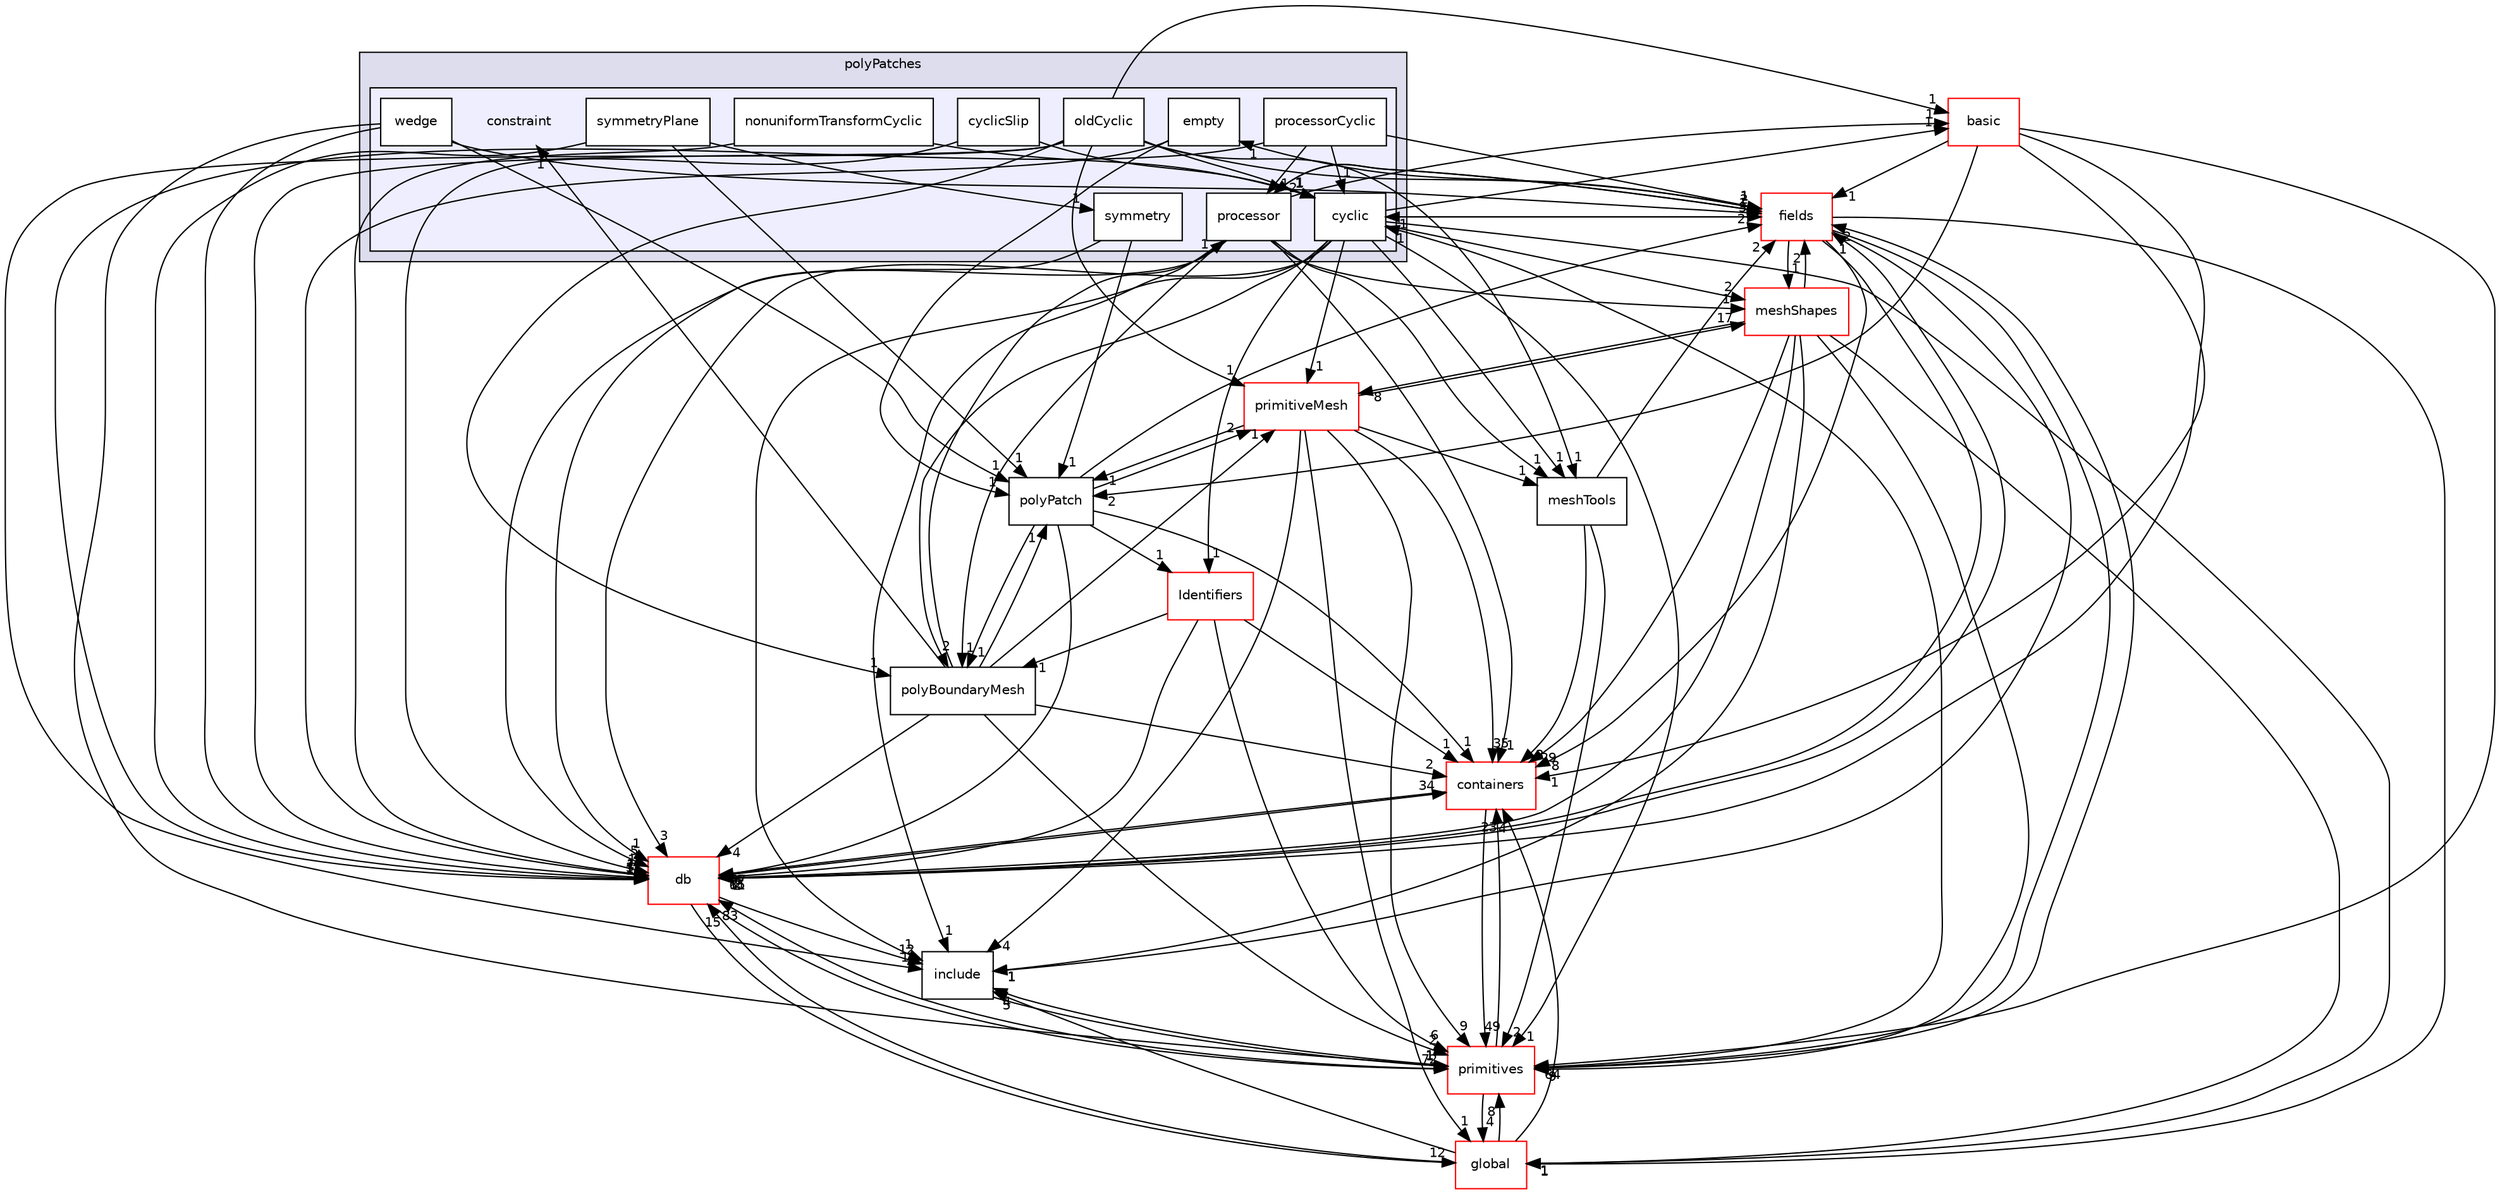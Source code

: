 digraph "src/OpenFOAM/meshes/polyMesh/polyPatches/constraint" {
  bgcolor=transparent;
  compound=true
  node [ fontsize="10", fontname="Helvetica"];
  edge [ labelfontsize="10", labelfontname="Helvetica"];
  subgraph clusterdir_67ffeba79fe92b46a9460556346ffbde {
    graph [ bgcolor="#ddddee", pencolor="black", label="polyPatches" fontname="Helvetica", fontsize="10", URL="dir_67ffeba79fe92b46a9460556346ffbde.html"]
  subgraph clusterdir_09b4360db181b1c37726382a34e0210b {
    graph [ bgcolor="#eeeeff", pencolor="black", label="" URL="dir_09b4360db181b1c37726382a34e0210b.html"];
    dir_09b4360db181b1c37726382a34e0210b [shape=plaintext label="constraint"];
    dir_f10e1feb71bd2aac359683c9b11c6603 [shape=box label="cyclic" color="black" fillcolor="white" style="filled" URL="dir_f10e1feb71bd2aac359683c9b11c6603.html"];
    dir_d4fe226ff96edcf70561bfa24c4ace15 [shape=box label="cyclicSlip" color="black" fillcolor="white" style="filled" URL="dir_d4fe226ff96edcf70561bfa24c4ace15.html"];
    dir_7890ffd8f4f3229d192ac3c4734f0943 [shape=box label="empty" color="black" fillcolor="white" style="filled" URL="dir_7890ffd8f4f3229d192ac3c4734f0943.html"];
    dir_814190d816de550f42933f35121b9cb0 [shape=box label="nonuniformTransformCyclic" color="black" fillcolor="white" style="filled" URL="dir_814190d816de550f42933f35121b9cb0.html"];
    dir_58bc3b04d5464f902c0523f82edaa51b [shape=box label="oldCyclic" color="black" fillcolor="white" style="filled" URL="dir_58bc3b04d5464f902c0523f82edaa51b.html"];
    dir_3a2dac8f5edfcbb51e89f7f5533efae4 [shape=box label="processor" color="black" fillcolor="white" style="filled" URL="dir_3a2dac8f5edfcbb51e89f7f5533efae4.html"];
    dir_6ba939b8d6b807750a04b88f788ccce4 [shape=box label="processorCyclic" color="black" fillcolor="white" style="filled" URL="dir_6ba939b8d6b807750a04b88f788ccce4.html"];
    dir_6417766943dce6d55f91303357870aa2 [shape=box label="symmetry" color="black" fillcolor="white" style="filled" URL="dir_6417766943dce6d55f91303357870aa2.html"];
    dir_087b55b3720b4a5ef228a02a17b5d58b [shape=box label="symmetryPlane" color="black" fillcolor="white" style="filled" URL="dir_087b55b3720b4a5ef228a02a17b5d58b.html"];
    dir_9a00d1b09d61dbb3933f83a0b757f128 [shape=box label="wedge" color="black" fillcolor="white" style="filled" URL="dir_9a00d1b09d61dbb3933f83a0b757f128.html"];
  }
  }
  dir_c9c78bb8b3facc20391427dbd62674be [shape=box label="basic" color="red" URL="dir_c9c78bb8b3facc20391427dbd62674be.html"];
  dir_962442b8f989d5529fab5e0f0e4ffb74 [shape=box label="fields" color="red" URL="dir_962442b8f989d5529fab5e0f0e4ffb74.html"];
  dir_19d0872053bde092be81d7fe3f56cbf7 [shape=box label="containers" color="red" URL="dir_19d0872053bde092be81d7fe3f56cbf7.html"];
  dir_69df57964460ad28b76ac09933bf52c8 [shape=box label="polyBoundaryMesh" URL="dir_69df57964460ad28b76ac09933bf52c8.html"];
  dir_e00799da7fb4d299a4bc01389c26736d [shape=box label="polyPatch" URL="dir_e00799da7fb4d299a4bc01389c26736d.html"];
  dir_d498992fb7d3f293d898bf6d3a4df869 [shape=box label="primitiveMesh" color="red" URL="dir_d498992fb7d3f293d898bf6d3a4df869.html"];
  dir_63c634f7a7cfd679ac26c67fb30fc32f [shape=box label="db" color="red" URL="dir_63c634f7a7cfd679ac26c67fb30fc32f.html"];
  dir_fa020d1bff9bcecc84fa7b07f71b0284 [shape=box label="meshTools" URL="dir_fa020d1bff9bcecc84fa7b07f71b0284.html"];
  dir_8583492183f4d27c76555f8f333dd07b [shape=box label="global" color="red" URL="dir_8583492183f4d27c76555f8f333dd07b.html"];
  dir_3e50f45338116b169052b428016851aa [shape=box label="primitives" color="red" URL="dir_3e50f45338116b169052b428016851aa.html"];
  dir_b8e2732bc99f8fb2a379dad81aa6030e [shape=box label="meshShapes" color="red" URL="dir_b8e2732bc99f8fb2a379dad81aa6030e.html"];
  dir_e954e9f5966bc1c681a414ec8bd0ee15 [shape=box label="include" URL="dir_e954e9f5966bc1c681a414ec8bd0ee15.html"];
  dir_162c770ecfd5d3d84e768ef2f1993e65 [shape=box label="Identifiers" color="red" URL="dir_162c770ecfd5d3d84e768ef2f1993e65.html"];
  dir_58bc3b04d5464f902c0523f82edaa51b->dir_c9c78bb8b3facc20391427dbd62674be [headlabel="1", labeldistance=1.5 headhref="dir_002291_002283.html"];
  dir_58bc3b04d5464f902c0523f82edaa51b->dir_962442b8f989d5529fab5e0f0e4ffb74 [headlabel="1", labeldistance=1.5 headhref="dir_002291_002020.html"];
  dir_58bc3b04d5464f902c0523f82edaa51b->dir_69df57964460ad28b76ac09933bf52c8 [headlabel="1", labeldistance=1.5 headhref="dir_002291_002279.html"];
  dir_58bc3b04d5464f902c0523f82edaa51b->dir_d498992fb7d3f293d898bf6d3a4df869 [headlabel="1", labeldistance=1.5 headhref="dir_002291_002308.html"];
  dir_58bc3b04d5464f902c0523f82edaa51b->dir_63c634f7a7cfd679ac26c67fb30fc32f [headlabel="3", labeldistance=1.5 headhref="dir_002291_001952.html"];
  dir_58bc3b04d5464f902c0523f82edaa51b->dir_fa020d1bff9bcecc84fa7b07f71b0284 [headlabel="1", labeldistance=1.5 headhref="dir_002291_002247.html"];
  dir_58bc3b04d5464f902c0523f82edaa51b->dir_e954e9f5966bc1c681a414ec8bd0ee15 [headlabel="1", labeldistance=1.5 headhref="dir_002291_002117.html"];
  dir_58bc3b04d5464f902c0523f82edaa51b->dir_f10e1feb71bd2aac359683c9b11c6603 [headlabel="1", labeldistance=1.5 headhref="dir_002291_002287.html"];
  dir_c9c78bb8b3facc20391427dbd62674be->dir_962442b8f989d5529fab5e0f0e4ffb74 [headlabel="1", labeldistance=1.5 headhref="dir_002283_002020.html"];
  dir_c9c78bb8b3facc20391427dbd62674be->dir_19d0872053bde092be81d7fe3f56cbf7 [headlabel="1", labeldistance=1.5 headhref="dir_002283_001901.html"];
  dir_c9c78bb8b3facc20391427dbd62674be->dir_e00799da7fb4d299a4bc01389c26736d [headlabel="2", labeldistance=1.5 headhref="dir_002283_002299.html"];
  dir_c9c78bb8b3facc20391427dbd62674be->dir_63c634f7a7cfd679ac26c67fb30fc32f [headlabel="2", labeldistance=1.5 headhref="dir_002283_001952.html"];
  dir_c9c78bb8b3facc20391427dbd62674be->dir_3e50f45338116b169052b428016851aa [headlabel="1", labeldistance=1.5 headhref="dir_002283_002324.html"];
  dir_962442b8f989d5529fab5e0f0e4ffb74->dir_19d0872053bde092be81d7fe3f56cbf7 [headlabel="8", labeldistance=1.5 headhref="dir_002020_001901.html"];
  dir_962442b8f989d5529fab5e0f0e4ffb74->dir_63c634f7a7cfd679ac26c67fb30fc32f [headlabel="61", labeldistance=1.5 headhref="dir_002020_001952.html"];
  dir_962442b8f989d5529fab5e0f0e4ffb74->dir_8583492183f4d27c76555f8f333dd07b [headlabel="1", labeldistance=1.5 headhref="dir_002020_002096.html"];
  dir_962442b8f989d5529fab5e0f0e4ffb74->dir_3e50f45338116b169052b428016851aa [headlabel="64", labeldistance=1.5 headhref="dir_002020_002324.html"];
  dir_962442b8f989d5529fab5e0f0e4ffb74->dir_b8e2732bc99f8fb2a379dad81aa6030e [headlabel="1", labeldistance=1.5 headhref="dir_002020_002237.html"];
  dir_962442b8f989d5529fab5e0f0e4ffb74->dir_3a2dac8f5edfcbb51e89f7f5533efae4 [headlabel="2", labeldistance=1.5 headhref="dir_002020_002292.html"];
  dir_962442b8f989d5529fab5e0f0e4ffb74->dir_e954e9f5966bc1c681a414ec8bd0ee15 [headlabel="1", labeldistance=1.5 headhref="dir_002020_002117.html"];
  dir_962442b8f989d5529fab5e0f0e4ffb74->dir_7890ffd8f4f3229d192ac3c4734f0943 [headlabel="1", labeldistance=1.5 headhref="dir_002020_002289.html"];
  dir_962442b8f989d5529fab5e0f0e4ffb74->dir_f10e1feb71bd2aac359683c9b11c6603 [headlabel="1", labeldistance=1.5 headhref="dir_002020_002287.html"];
  dir_19d0872053bde092be81d7fe3f56cbf7->dir_63c634f7a7cfd679ac26c67fb30fc32f [headlabel="57", labeldistance=1.5 headhref="dir_001901_001952.html"];
  dir_19d0872053bde092be81d7fe3f56cbf7->dir_3e50f45338116b169052b428016851aa [headlabel="49", labeldistance=1.5 headhref="dir_001901_002324.html"];
  dir_9a00d1b09d61dbb3933f83a0b757f128->dir_962442b8f989d5529fab5e0f0e4ffb74 [headlabel="1", labeldistance=1.5 headhref="dir_002296_002020.html"];
  dir_9a00d1b09d61dbb3933f83a0b757f128->dir_e00799da7fb4d299a4bc01389c26736d [headlabel="1", labeldistance=1.5 headhref="dir_002296_002299.html"];
  dir_9a00d1b09d61dbb3933f83a0b757f128->dir_63c634f7a7cfd679ac26c67fb30fc32f [headlabel="1", labeldistance=1.5 headhref="dir_002296_001952.html"];
  dir_9a00d1b09d61dbb3933f83a0b757f128->dir_3e50f45338116b169052b428016851aa [headlabel="1", labeldistance=1.5 headhref="dir_002296_002324.html"];
  dir_69df57964460ad28b76ac09933bf52c8->dir_19d0872053bde092be81d7fe3f56cbf7 [headlabel="2", labeldistance=1.5 headhref="dir_002279_001901.html"];
  dir_69df57964460ad28b76ac09933bf52c8->dir_e00799da7fb4d299a4bc01389c26736d [headlabel="1", labeldistance=1.5 headhref="dir_002279_002299.html"];
  dir_69df57964460ad28b76ac09933bf52c8->dir_d498992fb7d3f293d898bf6d3a4df869 [headlabel="1", labeldistance=1.5 headhref="dir_002279_002308.html"];
  dir_69df57964460ad28b76ac09933bf52c8->dir_09b4360db181b1c37726382a34e0210b [headlabel="1", labeldistance=1.5 headhref="dir_002279_002286.html"];
  dir_69df57964460ad28b76ac09933bf52c8->dir_63c634f7a7cfd679ac26c67fb30fc32f [headlabel="4", labeldistance=1.5 headhref="dir_002279_001952.html"];
  dir_69df57964460ad28b76ac09933bf52c8->dir_3e50f45338116b169052b428016851aa [headlabel="2", labeldistance=1.5 headhref="dir_002279_002324.html"];
  dir_69df57964460ad28b76ac09933bf52c8->dir_3a2dac8f5edfcbb51e89f7f5533efae4 [headlabel="1", labeldistance=1.5 headhref="dir_002279_002292.html"];
  dir_e00799da7fb4d299a4bc01389c26736d->dir_962442b8f989d5529fab5e0f0e4ffb74 [headlabel="2", labeldistance=1.5 headhref="dir_002299_002020.html"];
  dir_e00799da7fb4d299a4bc01389c26736d->dir_19d0872053bde092be81d7fe3f56cbf7 [headlabel="1", labeldistance=1.5 headhref="dir_002299_001901.html"];
  dir_e00799da7fb4d299a4bc01389c26736d->dir_69df57964460ad28b76ac09933bf52c8 [headlabel="1", labeldistance=1.5 headhref="dir_002299_002279.html"];
  dir_e00799da7fb4d299a4bc01389c26736d->dir_d498992fb7d3f293d898bf6d3a4df869 [headlabel="2", labeldistance=1.5 headhref="dir_002299_002308.html"];
  dir_e00799da7fb4d299a4bc01389c26736d->dir_63c634f7a7cfd679ac26c67fb30fc32f [headlabel="6", labeldistance=1.5 headhref="dir_002299_001952.html"];
  dir_e00799da7fb4d299a4bc01389c26736d->dir_162c770ecfd5d3d84e768ef2f1993e65 [headlabel="1", labeldistance=1.5 headhref="dir_002299_002231.html"];
  dir_d498992fb7d3f293d898bf6d3a4df869->dir_19d0872053bde092be81d7fe3f56cbf7 [headlabel="35", labeldistance=1.5 headhref="dir_002308_001901.html"];
  dir_d498992fb7d3f293d898bf6d3a4df869->dir_e00799da7fb4d299a4bc01389c26736d [headlabel="1", labeldistance=1.5 headhref="dir_002308_002299.html"];
  dir_d498992fb7d3f293d898bf6d3a4df869->dir_fa020d1bff9bcecc84fa7b07f71b0284 [headlabel="1", labeldistance=1.5 headhref="dir_002308_002247.html"];
  dir_d498992fb7d3f293d898bf6d3a4df869->dir_8583492183f4d27c76555f8f333dd07b [headlabel="1", labeldistance=1.5 headhref="dir_002308_002096.html"];
  dir_d498992fb7d3f293d898bf6d3a4df869->dir_3e50f45338116b169052b428016851aa [headlabel="9", labeldistance=1.5 headhref="dir_002308_002324.html"];
  dir_d498992fb7d3f293d898bf6d3a4df869->dir_b8e2732bc99f8fb2a379dad81aa6030e [headlabel="17", labeldistance=1.5 headhref="dir_002308_002237.html"];
  dir_d498992fb7d3f293d898bf6d3a4df869->dir_e954e9f5966bc1c681a414ec8bd0ee15 [headlabel="4", labeldistance=1.5 headhref="dir_002308_002117.html"];
  dir_6417766943dce6d55f91303357870aa2->dir_e00799da7fb4d299a4bc01389c26736d [headlabel="1", labeldistance=1.5 headhref="dir_002294_002299.html"];
  dir_6417766943dce6d55f91303357870aa2->dir_63c634f7a7cfd679ac26c67fb30fc32f [headlabel="1", labeldistance=1.5 headhref="dir_002294_001952.html"];
  dir_63c634f7a7cfd679ac26c67fb30fc32f->dir_962442b8f989d5529fab5e0f0e4ffb74 [headlabel="1", labeldistance=1.5 headhref="dir_001952_002020.html"];
  dir_63c634f7a7cfd679ac26c67fb30fc32f->dir_19d0872053bde092be81d7fe3f56cbf7 [headlabel="34", labeldistance=1.5 headhref="dir_001952_001901.html"];
  dir_63c634f7a7cfd679ac26c67fb30fc32f->dir_8583492183f4d27c76555f8f333dd07b [headlabel="12", labeldistance=1.5 headhref="dir_001952_002096.html"];
  dir_63c634f7a7cfd679ac26c67fb30fc32f->dir_3e50f45338116b169052b428016851aa [headlabel="72", labeldistance=1.5 headhref="dir_001952_002324.html"];
  dir_63c634f7a7cfd679ac26c67fb30fc32f->dir_e954e9f5966bc1c681a414ec8bd0ee15 [headlabel="12", labeldistance=1.5 headhref="dir_001952_002117.html"];
  dir_087b55b3720b4a5ef228a02a17b5d58b->dir_e00799da7fb4d299a4bc01389c26736d [headlabel="1", labeldistance=1.5 headhref="dir_002295_002299.html"];
  dir_087b55b3720b4a5ef228a02a17b5d58b->dir_6417766943dce6d55f91303357870aa2 [headlabel="1", labeldistance=1.5 headhref="dir_002295_002294.html"];
  dir_087b55b3720b4a5ef228a02a17b5d58b->dir_63c634f7a7cfd679ac26c67fb30fc32f [headlabel="1", labeldistance=1.5 headhref="dir_002295_001952.html"];
  dir_fa020d1bff9bcecc84fa7b07f71b0284->dir_962442b8f989d5529fab5e0f0e4ffb74 [headlabel="2", labeldistance=1.5 headhref="dir_002247_002020.html"];
  dir_fa020d1bff9bcecc84fa7b07f71b0284->dir_19d0872053bde092be81d7fe3f56cbf7 [headlabel="3", labeldistance=1.5 headhref="dir_002247_001901.html"];
  dir_fa020d1bff9bcecc84fa7b07f71b0284->dir_3e50f45338116b169052b428016851aa [headlabel="2", labeldistance=1.5 headhref="dir_002247_002324.html"];
  dir_814190d816de550f42933f35121b9cb0->dir_63c634f7a7cfd679ac26c67fb30fc32f [headlabel="1", labeldistance=1.5 headhref="dir_002290_001952.html"];
  dir_814190d816de550f42933f35121b9cb0->dir_f10e1feb71bd2aac359683c9b11c6603 [headlabel="1", labeldistance=1.5 headhref="dir_002290_002287.html"];
  dir_8583492183f4d27c76555f8f333dd07b->dir_19d0872053bde092be81d7fe3f56cbf7 [headlabel="4", labeldistance=1.5 headhref="dir_002096_001901.html"];
  dir_8583492183f4d27c76555f8f333dd07b->dir_63c634f7a7cfd679ac26c67fb30fc32f [headlabel="15", labeldistance=1.5 headhref="dir_002096_001952.html"];
  dir_8583492183f4d27c76555f8f333dd07b->dir_3e50f45338116b169052b428016851aa [headlabel="8", labeldistance=1.5 headhref="dir_002096_002324.html"];
  dir_8583492183f4d27c76555f8f333dd07b->dir_e954e9f5966bc1c681a414ec8bd0ee15 [headlabel="5", labeldistance=1.5 headhref="dir_002096_002117.html"];
  dir_3e50f45338116b169052b428016851aa->dir_962442b8f989d5529fab5e0f0e4ffb74 [headlabel="2", labeldistance=1.5 headhref="dir_002324_002020.html"];
  dir_3e50f45338116b169052b428016851aa->dir_19d0872053bde092be81d7fe3f56cbf7 [headlabel="23", labeldistance=1.5 headhref="dir_002324_001901.html"];
  dir_3e50f45338116b169052b428016851aa->dir_63c634f7a7cfd679ac26c67fb30fc32f [headlabel="83", labeldistance=1.5 headhref="dir_002324_001952.html"];
  dir_3e50f45338116b169052b428016851aa->dir_8583492183f4d27c76555f8f333dd07b [headlabel="4", labeldistance=1.5 headhref="dir_002324_002096.html"];
  dir_3e50f45338116b169052b428016851aa->dir_e954e9f5966bc1c681a414ec8bd0ee15 [headlabel="4", labeldistance=1.5 headhref="dir_002324_002117.html"];
  dir_3e50f45338116b169052b428016851aa->dir_f10e1feb71bd2aac359683c9b11c6603 [headlabel="1", labeldistance=1.5 headhref="dir_002324_002287.html"];
  dir_b8e2732bc99f8fb2a379dad81aa6030e->dir_962442b8f989d5529fab5e0f0e4ffb74 [headlabel="2", labeldistance=1.5 headhref="dir_002237_002020.html"];
  dir_b8e2732bc99f8fb2a379dad81aa6030e->dir_19d0872053bde092be81d7fe3f56cbf7 [headlabel="29", labeldistance=1.5 headhref="dir_002237_001901.html"];
  dir_b8e2732bc99f8fb2a379dad81aa6030e->dir_d498992fb7d3f293d898bf6d3a4df869 [headlabel="8", labeldistance=1.5 headhref="dir_002237_002308.html"];
  dir_b8e2732bc99f8fb2a379dad81aa6030e->dir_63c634f7a7cfd679ac26c67fb30fc32f [headlabel="15", labeldistance=1.5 headhref="dir_002237_001952.html"];
  dir_b8e2732bc99f8fb2a379dad81aa6030e->dir_8583492183f4d27c76555f8f333dd07b [headlabel="1", labeldistance=1.5 headhref="dir_002237_002096.html"];
  dir_b8e2732bc99f8fb2a379dad81aa6030e->dir_3e50f45338116b169052b428016851aa [headlabel="9", labeldistance=1.5 headhref="dir_002237_002324.html"];
  dir_b8e2732bc99f8fb2a379dad81aa6030e->dir_e954e9f5966bc1c681a414ec8bd0ee15 [headlabel="1", labeldistance=1.5 headhref="dir_002237_002117.html"];
  dir_6ba939b8d6b807750a04b88f788ccce4->dir_962442b8f989d5529fab5e0f0e4ffb74 [headlabel="1", labeldistance=1.5 headhref="dir_002293_002020.html"];
  dir_6ba939b8d6b807750a04b88f788ccce4->dir_63c634f7a7cfd679ac26c67fb30fc32f [headlabel="1", labeldistance=1.5 headhref="dir_002293_001952.html"];
  dir_6ba939b8d6b807750a04b88f788ccce4->dir_3a2dac8f5edfcbb51e89f7f5533efae4 [headlabel="1", labeldistance=1.5 headhref="dir_002293_002292.html"];
  dir_6ba939b8d6b807750a04b88f788ccce4->dir_f10e1feb71bd2aac359683c9b11c6603 [headlabel="1", labeldistance=1.5 headhref="dir_002293_002287.html"];
  dir_3a2dac8f5edfcbb51e89f7f5533efae4->dir_c9c78bb8b3facc20391427dbd62674be [headlabel="1", labeldistance=1.5 headhref="dir_002292_002283.html"];
  dir_3a2dac8f5edfcbb51e89f7f5533efae4->dir_962442b8f989d5529fab5e0f0e4ffb74 [headlabel="2", labeldistance=1.5 headhref="dir_002292_002020.html"];
  dir_3a2dac8f5edfcbb51e89f7f5533efae4->dir_19d0872053bde092be81d7fe3f56cbf7 [headlabel="1", labeldistance=1.5 headhref="dir_002292_001901.html"];
  dir_3a2dac8f5edfcbb51e89f7f5533efae4->dir_69df57964460ad28b76ac09933bf52c8 [headlabel="1", labeldistance=1.5 headhref="dir_002292_002279.html"];
  dir_3a2dac8f5edfcbb51e89f7f5533efae4->dir_63c634f7a7cfd679ac26c67fb30fc32f [headlabel="5", labeldistance=1.5 headhref="dir_002292_001952.html"];
  dir_3a2dac8f5edfcbb51e89f7f5533efae4->dir_fa020d1bff9bcecc84fa7b07f71b0284 [headlabel="1", labeldistance=1.5 headhref="dir_002292_002247.html"];
  dir_3a2dac8f5edfcbb51e89f7f5533efae4->dir_b8e2732bc99f8fb2a379dad81aa6030e [headlabel="1", labeldistance=1.5 headhref="dir_002292_002237.html"];
  dir_3a2dac8f5edfcbb51e89f7f5533efae4->dir_e954e9f5966bc1c681a414ec8bd0ee15 [headlabel="1", labeldistance=1.5 headhref="dir_002292_002117.html"];
  dir_d4fe226ff96edcf70561bfa24c4ace15->dir_63c634f7a7cfd679ac26c67fb30fc32f [headlabel="1", labeldistance=1.5 headhref="dir_002288_001952.html"];
  dir_d4fe226ff96edcf70561bfa24c4ace15->dir_f10e1feb71bd2aac359683c9b11c6603 [headlabel="1", labeldistance=1.5 headhref="dir_002288_002287.html"];
  dir_e954e9f5966bc1c681a414ec8bd0ee15->dir_3e50f45338116b169052b428016851aa [headlabel="1", labeldistance=1.5 headhref="dir_002117_002324.html"];
  dir_7890ffd8f4f3229d192ac3c4734f0943->dir_e00799da7fb4d299a4bc01389c26736d [headlabel="1", labeldistance=1.5 headhref="dir_002289_002299.html"];
  dir_7890ffd8f4f3229d192ac3c4734f0943->dir_63c634f7a7cfd679ac26c67fb30fc32f [headlabel="1", labeldistance=1.5 headhref="dir_002289_001952.html"];
  dir_f10e1feb71bd2aac359683c9b11c6603->dir_c9c78bb8b3facc20391427dbd62674be [headlabel="1", labeldistance=1.5 headhref="dir_002287_002283.html"];
  dir_f10e1feb71bd2aac359683c9b11c6603->dir_962442b8f989d5529fab5e0f0e4ffb74 [headlabel="3", labeldistance=1.5 headhref="dir_002287_002020.html"];
  dir_f10e1feb71bd2aac359683c9b11c6603->dir_69df57964460ad28b76ac09933bf52c8 [headlabel="2", labeldistance=1.5 headhref="dir_002287_002279.html"];
  dir_f10e1feb71bd2aac359683c9b11c6603->dir_d498992fb7d3f293d898bf6d3a4df869 [headlabel="1", labeldistance=1.5 headhref="dir_002287_002308.html"];
  dir_f10e1feb71bd2aac359683c9b11c6603->dir_63c634f7a7cfd679ac26c67fb30fc32f [headlabel="3", labeldistance=1.5 headhref="dir_002287_001952.html"];
  dir_f10e1feb71bd2aac359683c9b11c6603->dir_fa020d1bff9bcecc84fa7b07f71b0284 [headlabel="1", labeldistance=1.5 headhref="dir_002287_002247.html"];
  dir_f10e1feb71bd2aac359683c9b11c6603->dir_8583492183f4d27c76555f8f333dd07b [headlabel="1", labeldistance=1.5 headhref="dir_002287_002096.html"];
  dir_f10e1feb71bd2aac359683c9b11c6603->dir_3e50f45338116b169052b428016851aa [headlabel="1", labeldistance=1.5 headhref="dir_002287_002324.html"];
  dir_f10e1feb71bd2aac359683c9b11c6603->dir_b8e2732bc99f8fb2a379dad81aa6030e [headlabel="2", labeldistance=1.5 headhref="dir_002287_002237.html"];
  dir_f10e1feb71bd2aac359683c9b11c6603->dir_e954e9f5966bc1c681a414ec8bd0ee15 [headlabel="1", labeldistance=1.5 headhref="dir_002287_002117.html"];
  dir_f10e1feb71bd2aac359683c9b11c6603->dir_162c770ecfd5d3d84e768ef2f1993e65 [headlabel="1", labeldistance=1.5 headhref="dir_002287_002231.html"];
  dir_162c770ecfd5d3d84e768ef2f1993e65->dir_19d0872053bde092be81d7fe3f56cbf7 [headlabel="1", labeldistance=1.5 headhref="dir_002231_001901.html"];
  dir_162c770ecfd5d3d84e768ef2f1993e65->dir_69df57964460ad28b76ac09933bf52c8 [headlabel="1", labeldistance=1.5 headhref="dir_002231_002279.html"];
  dir_162c770ecfd5d3d84e768ef2f1993e65->dir_63c634f7a7cfd679ac26c67fb30fc32f [headlabel="2", labeldistance=1.5 headhref="dir_002231_001952.html"];
  dir_162c770ecfd5d3d84e768ef2f1993e65->dir_3e50f45338116b169052b428016851aa [headlabel="6", labeldistance=1.5 headhref="dir_002231_002324.html"];
}

